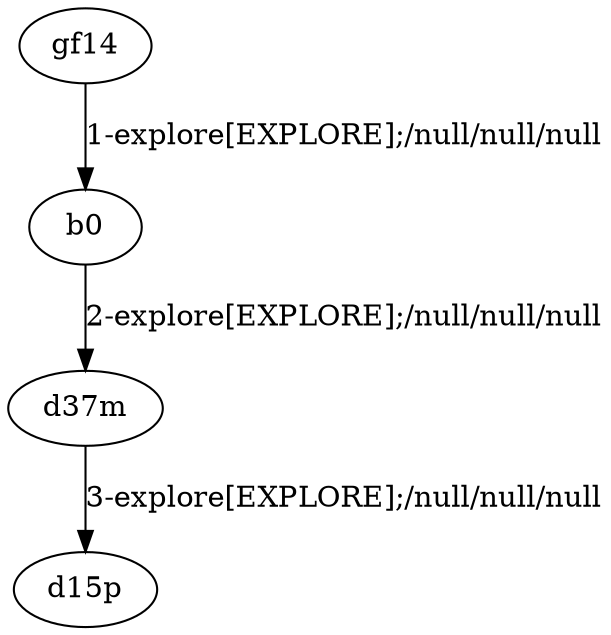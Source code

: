 # Total number of goals covered by this test: 1
# d37m --> d15p

digraph g {
"gf14" -> "b0" [label = "1-explore[EXPLORE];/null/null/null"];
"b0" -> "d37m" [label = "2-explore[EXPLORE];/null/null/null"];
"d37m" -> "d15p" [label = "3-explore[EXPLORE];/null/null/null"];
}